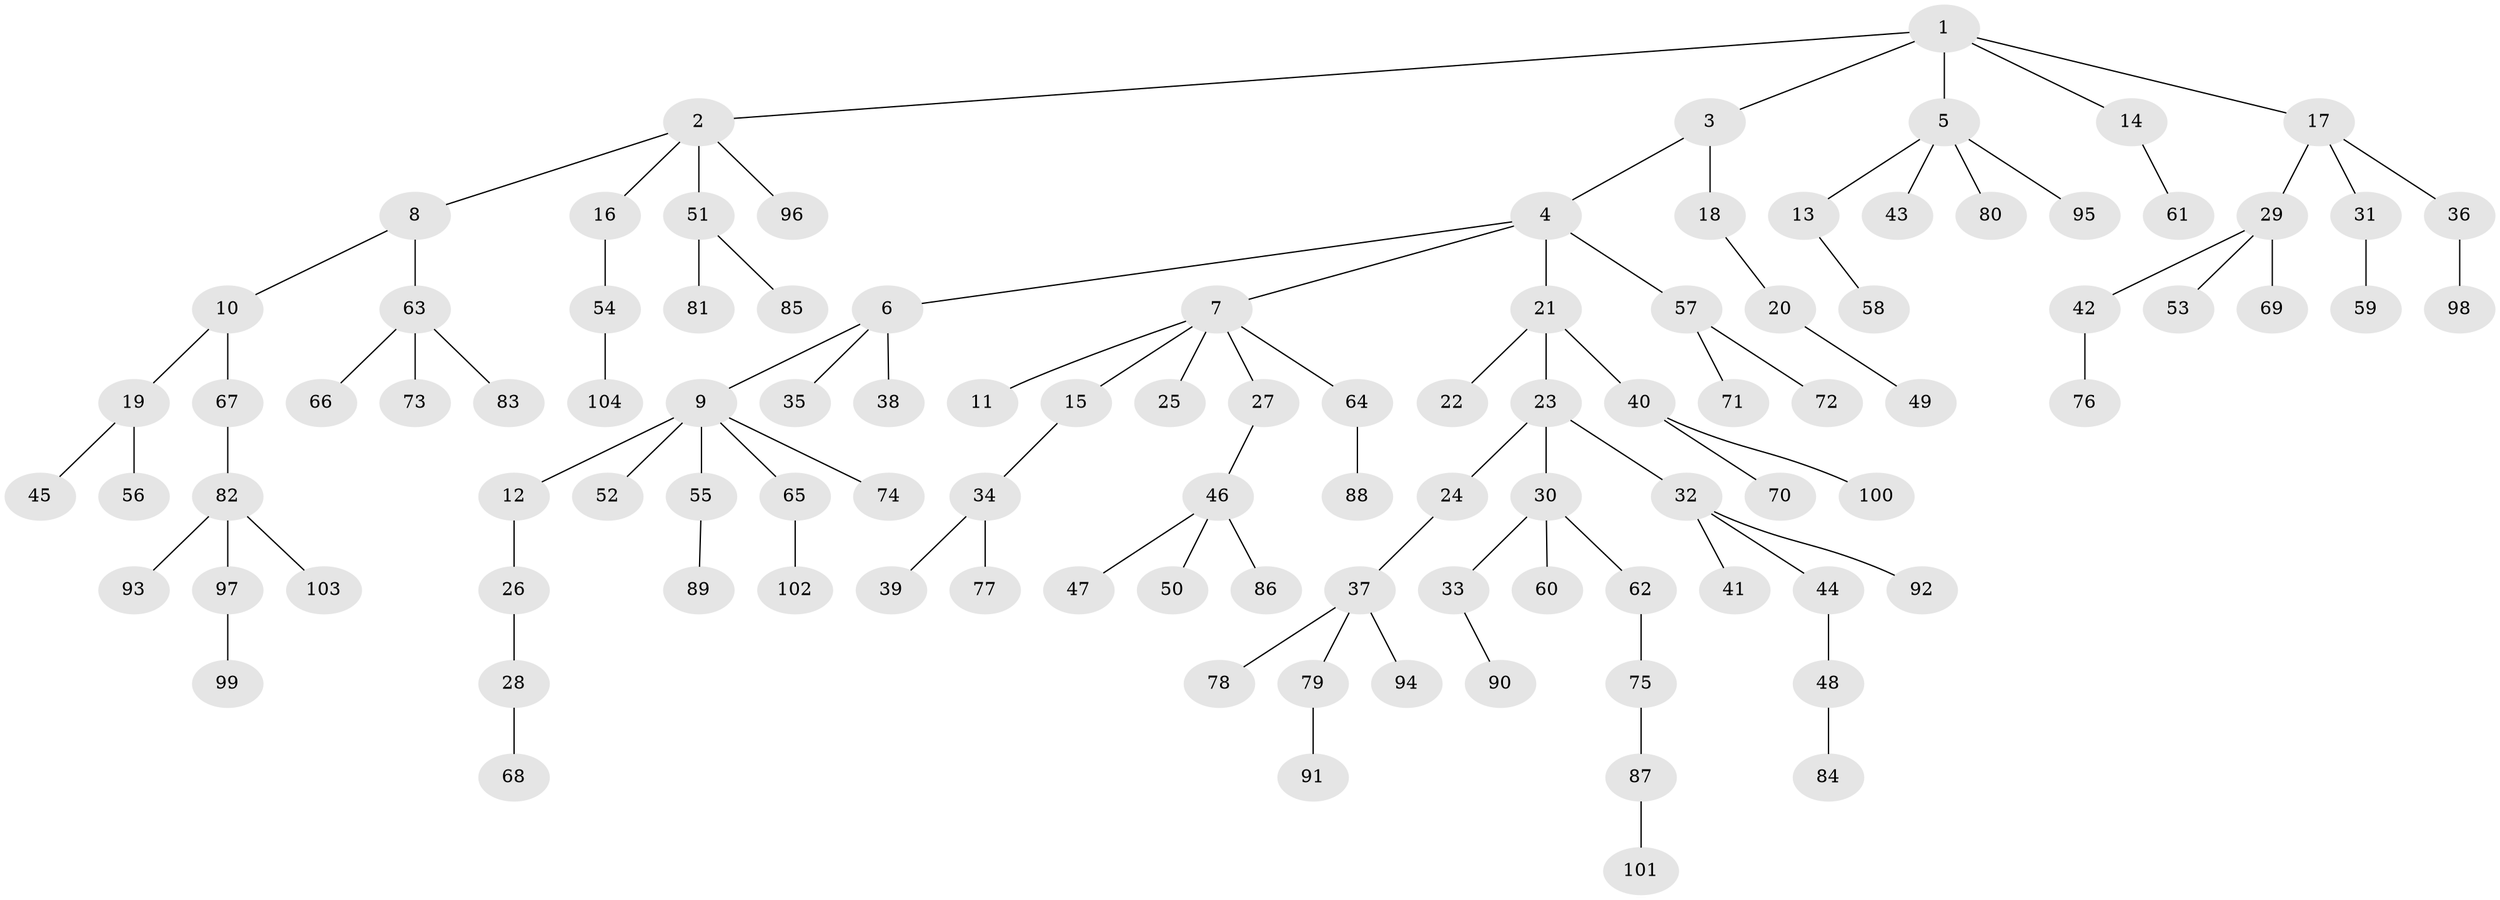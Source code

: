 // Generated by graph-tools (version 1.1) at 2025/36/03/09/25 02:36:56]
// undirected, 104 vertices, 103 edges
graph export_dot {
graph [start="1"]
  node [color=gray90,style=filled];
  1;
  2;
  3;
  4;
  5;
  6;
  7;
  8;
  9;
  10;
  11;
  12;
  13;
  14;
  15;
  16;
  17;
  18;
  19;
  20;
  21;
  22;
  23;
  24;
  25;
  26;
  27;
  28;
  29;
  30;
  31;
  32;
  33;
  34;
  35;
  36;
  37;
  38;
  39;
  40;
  41;
  42;
  43;
  44;
  45;
  46;
  47;
  48;
  49;
  50;
  51;
  52;
  53;
  54;
  55;
  56;
  57;
  58;
  59;
  60;
  61;
  62;
  63;
  64;
  65;
  66;
  67;
  68;
  69;
  70;
  71;
  72;
  73;
  74;
  75;
  76;
  77;
  78;
  79;
  80;
  81;
  82;
  83;
  84;
  85;
  86;
  87;
  88;
  89;
  90;
  91;
  92;
  93;
  94;
  95;
  96;
  97;
  98;
  99;
  100;
  101;
  102;
  103;
  104;
  1 -- 2;
  1 -- 3;
  1 -- 5;
  1 -- 14;
  1 -- 17;
  2 -- 8;
  2 -- 16;
  2 -- 51;
  2 -- 96;
  3 -- 4;
  3 -- 18;
  4 -- 6;
  4 -- 7;
  4 -- 21;
  4 -- 57;
  5 -- 13;
  5 -- 43;
  5 -- 80;
  5 -- 95;
  6 -- 9;
  6 -- 35;
  6 -- 38;
  7 -- 11;
  7 -- 15;
  7 -- 25;
  7 -- 27;
  7 -- 64;
  8 -- 10;
  8 -- 63;
  9 -- 12;
  9 -- 52;
  9 -- 55;
  9 -- 65;
  9 -- 74;
  10 -- 19;
  10 -- 67;
  12 -- 26;
  13 -- 58;
  14 -- 61;
  15 -- 34;
  16 -- 54;
  17 -- 29;
  17 -- 31;
  17 -- 36;
  18 -- 20;
  19 -- 45;
  19 -- 56;
  20 -- 49;
  21 -- 22;
  21 -- 23;
  21 -- 40;
  23 -- 24;
  23 -- 30;
  23 -- 32;
  24 -- 37;
  26 -- 28;
  27 -- 46;
  28 -- 68;
  29 -- 42;
  29 -- 53;
  29 -- 69;
  30 -- 33;
  30 -- 60;
  30 -- 62;
  31 -- 59;
  32 -- 41;
  32 -- 44;
  32 -- 92;
  33 -- 90;
  34 -- 39;
  34 -- 77;
  36 -- 98;
  37 -- 78;
  37 -- 79;
  37 -- 94;
  40 -- 70;
  40 -- 100;
  42 -- 76;
  44 -- 48;
  46 -- 47;
  46 -- 50;
  46 -- 86;
  48 -- 84;
  51 -- 81;
  51 -- 85;
  54 -- 104;
  55 -- 89;
  57 -- 71;
  57 -- 72;
  62 -- 75;
  63 -- 66;
  63 -- 73;
  63 -- 83;
  64 -- 88;
  65 -- 102;
  67 -- 82;
  75 -- 87;
  79 -- 91;
  82 -- 93;
  82 -- 97;
  82 -- 103;
  87 -- 101;
  97 -- 99;
}
